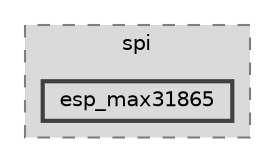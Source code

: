 digraph "components/peripherals/spi/esp_max31865"
{
 // LATEX_PDF_SIZE
  bgcolor="transparent";
  edge [fontname=Helvetica,fontsize=10,labelfontname=Helvetica,labelfontsize=10];
  node [fontname=Helvetica,fontsize=10,shape=box,height=0.2,width=0.4];
  compound=true
  subgraph clusterdir_f10fdf45d181a70bca2f7fab0eaeecc5 {
    graph [ bgcolor="#dadada", pencolor="grey50", label="spi", fontname=Helvetica,fontsize=10 style="filled,dashed", URL="dir_f10fdf45d181a70bca2f7fab0eaeecc5.html",tooltip=""]
  dir_b4ef7aab9990102c349a5fbfb06b291e [label="esp_max31865", fillcolor="#dadada", color="grey25", style="filled,bold", URL="dir_b4ef7aab9990102c349a5fbfb06b291e.html",tooltip=""];
  }
}
